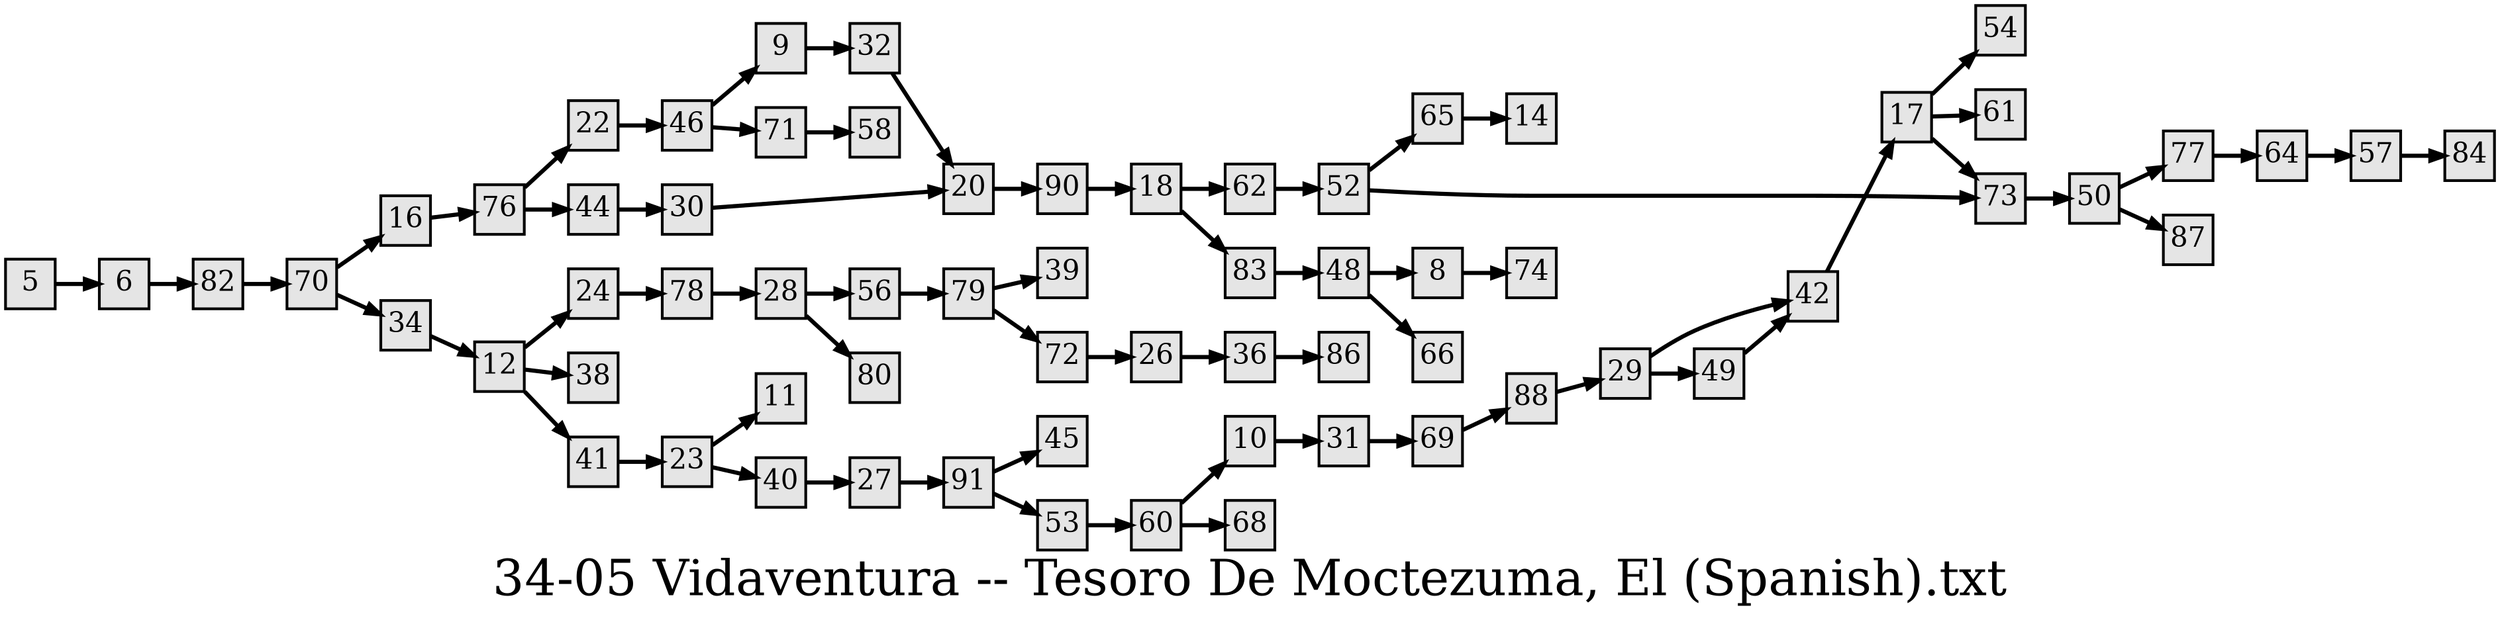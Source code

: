 digraph g{
  graph [ label="34-05 Vidaventura -- Tesoro De Moctezuma, El (Spanish).txt" rankdir=LR, ordering=out, fontsize=36, nodesep="0.35", ranksep="0.45"];
  node  [shape=rect, penwidth=2, fontsize=20, style=filled, fillcolor=grey90, margin="0,0", labelfloat=true, regular=true, fixedsize=true];
  edge  [labelfloat=true, penwidth=3, fontsize=12];
  5 -> 6;
  6 -> 82;
  8 -> 74;
  9 -> 32;
  10 -> 31;
  12 -> 24;
  12 -> 38;
  12 -> 41;
  16 -> 76;
  17 -> 54;
  17 -> 61;
  17 -> 73;
  18 -> 62;
  18 -> 83;
  20 -> 90;
  22 -> 46;
  23 -> 11;
  23 -> 40;
  24 -> 78;
  26 -> 36;
  27 -> 91;
  28 -> 56;
  28 -> 80;
  29 -> 42;
  29 -> 49;
  30 -> 20;
  31 -> 69;
  32 -> 20;
  34 -> 12;
  36 -> 86;
  40 -> 27;
  41 -> 23;
  42 -> 17;
  44 -> 30;
  46 -> 9;
  46 -> 71;
  48 -> 8;
  48 -> 66;
  49 -> 42;
  50 -> 77;
  50 -> 87;
  52 -> 65;
  52 -> 73;
  53 -> 60;
  56 -> 79;
  57 -> 84;
  60 -> 10;
  60 -> 68;
  62 -> 52;
  64 -> 57;
  65 -> 14;
  69 -> 88;
  70 -> 16;
  70 -> 34;
  71 -> 58;
  72 -> 26;
  73 -> 50;
  76 -> 22;
  76 -> 44;
  77 -> 64;
  78 -> 28;
  79 -> 39;
  79 -> 72;
  82 -> 70;
  83 -> 48;
  88 -> 29;
  90 -> 18;
  91 -> 45;
  91 -> 53;
}

